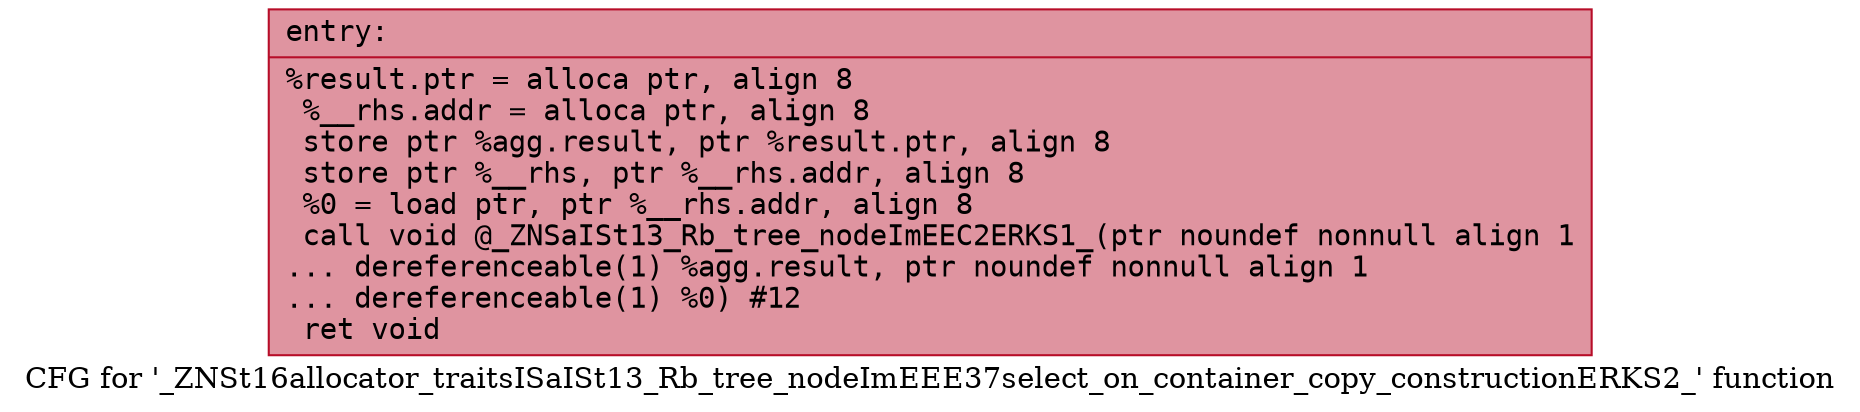 digraph "CFG for '_ZNSt16allocator_traitsISaISt13_Rb_tree_nodeImEEE37select_on_container_copy_constructionERKS2_' function" {
	label="CFG for '_ZNSt16allocator_traitsISaISt13_Rb_tree_nodeImEEE37select_on_container_copy_constructionERKS2_' function";

	Node0x560dca166ab0 [shape=record,color="#b70d28ff", style=filled, fillcolor="#b70d2870" fontname="Courier",label="{entry:\l|  %result.ptr = alloca ptr, align 8\l  %__rhs.addr = alloca ptr, align 8\l  store ptr %agg.result, ptr %result.ptr, align 8\l  store ptr %__rhs, ptr %__rhs.addr, align 8\l  %0 = load ptr, ptr %__rhs.addr, align 8\l  call void @_ZNSaISt13_Rb_tree_nodeImEEC2ERKS1_(ptr noundef nonnull align 1\l... dereferenceable(1) %agg.result, ptr noundef nonnull align 1\l... dereferenceable(1) %0) #12\l  ret void\l}"];
}
